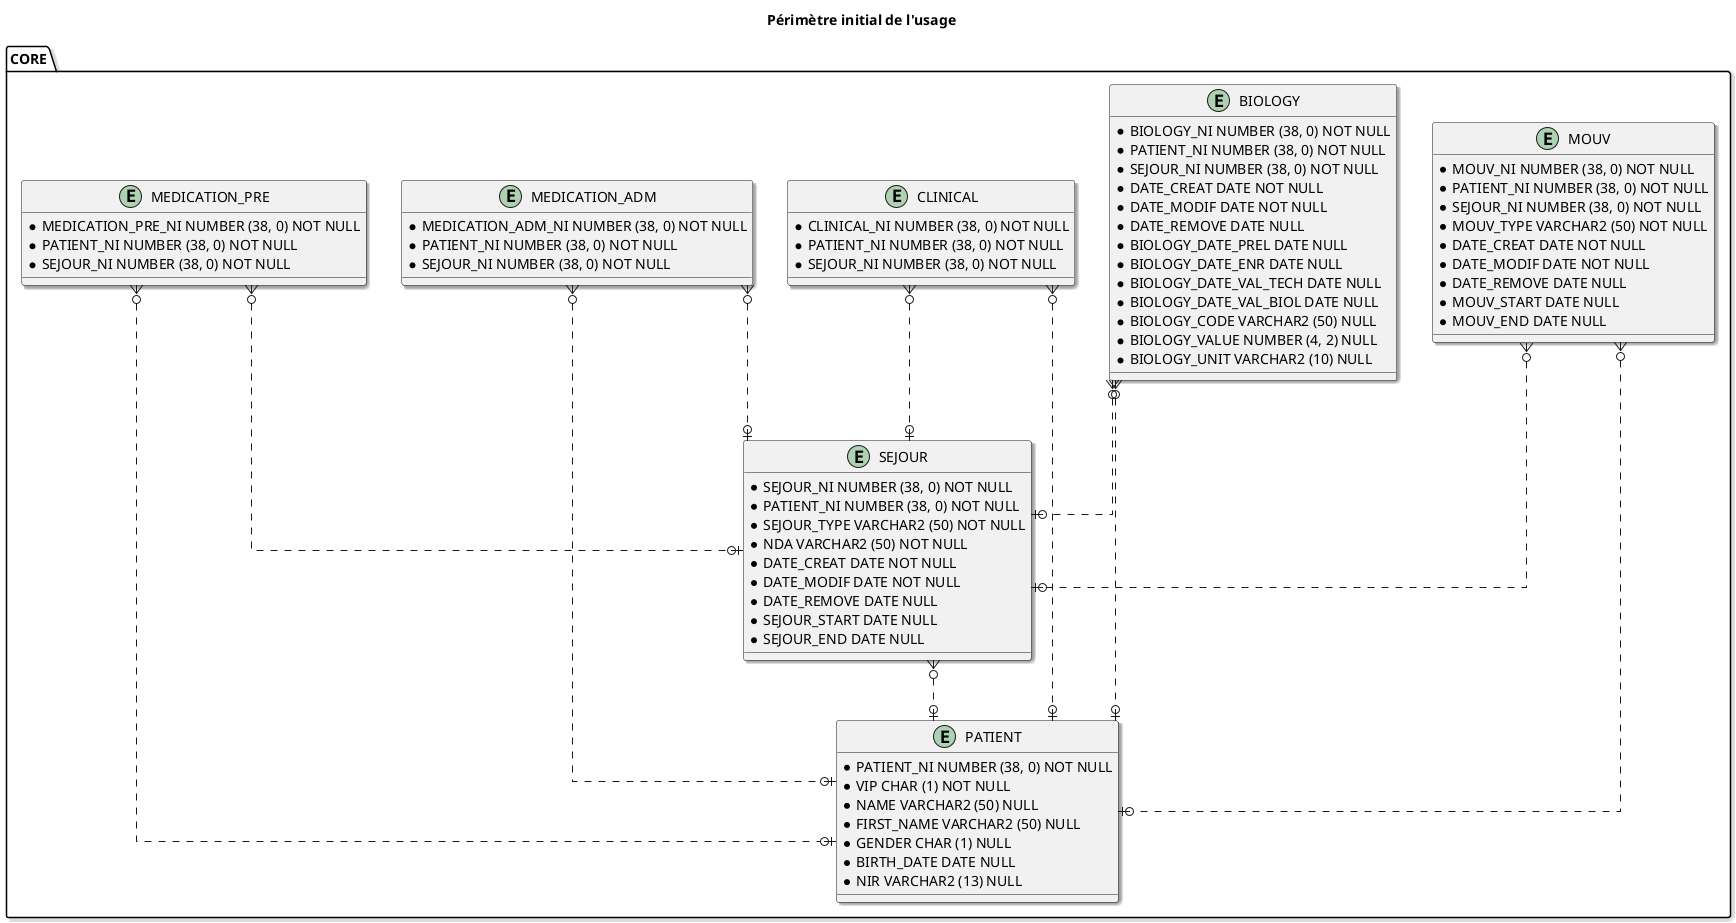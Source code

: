 @startuml

skinparam Shadowing 1.0
' avoid problems with angled crows feet
skinparam linetype ortho

title
Périmètre initial de l'usage
end title

entity CORE.PATIENT {
  * {field} PATIENT_NI NUMBER (38, 0) NOT NULL
  * {field} VIP CHAR (1) NOT NULL
  * {field} NAME VARCHAR2 (50) NULL
  * {field} FIRST_NAME VARCHAR2 (50) NULL
  * {field} GENDER CHAR (1) NULL
  * {field} BIRTH_DATE DATE NULL
  * {field} NIR VARCHAR2 (13) NULL
}

entity CORE.SEJOUR {
  * {field} SEJOUR_NI NUMBER (38, 0) NOT NULL
  * {field} PATIENT_NI NUMBER (38, 0) NOT NULL
  * {field} SEJOUR_TYPE VARCHAR2 (50) NOT NULL
  * {field} NDA VARCHAR2 (50) NOT NULL
  * {field} DATE_CREAT DATE NOT NULL
  * {field} DATE_MODIF DATE NOT NULL
  * {field} DATE_REMOVE DATE NULL
  * {field} SEJOUR_START DATE NULL
  * {field} SEJOUR_END DATE NULL
}

entity CORE.MOUV {
  * {field} MOUV_NI NUMBER (38, 0) NOT NULL
  * {field} PATIENT_NI NUMBER (38, 0) NOT NULL
  * {field} SEJOUR_NI NUMBER (38, 0) NOT NULL
  * {field} MOUV_TYPE VARCHAR2 (50) NOT NULL
  * {field} DATE_CREAT DATE NOT NULL
  * {field} DATE_MODIF DATE NOT NULL
  * {field} DATE_REMOVE DATE NULL
  * {field} MOUV_START DATE NULL
  * {field} MOUV_END DATE NULL
}

entity CORE.BIOLOGY {
  * {field} BIOLOGY_NI NUMBER (38, 0) NOT NULL
  * {field} PATIENT_NI NUMBER (38, 0) NOT NULL
  * {field} SEJOUR_NI NUMBER (38, 0) NOT NULL
  * {field} DATE_CREAT DATE NOT NULL
  * {field} DATE_MODIF DATE NOT NULL
  * {field} DATE_REMOVE DATE NULL
  * {field} BIOLOGY_DATE_PREL DATE NULL
  * {field} BIOLOGY_DATE_ENR DATE NULL
  * {field} BIOLOGY_DATE_VAL_TECH DATE NULL
  * {field} BIOLOGY_DATE_VAL_BIOL DATE NULL
  * {field} BIOLOGY_CODE VARCHAR2 (50) NULL
  * {field} BIOLOGY_VALUE NUMBER (4, 2) NULL
  * {field} BIOLOGY_UNIT VARCHAR2 (10) NULL
}

entity CORE.CLINICAL {
  * {field} CLINICAL_NI NUMBER (38, 0) NOT NULL
  * {field} PATIENT_NI NUMBER (38, 0) NOT NULL
  * {field} SEJOUR_NI NUMBER (38, 0) NOT NULL
}

entity CORE.MEDICATION_ADM {
  * {field} MEDICATION_ADM_NI NUMBER (38, 0) NOT NULL
  * {field} PATIENT_NI NUMBER (38, 0) NOT NULL
  * {field} SEJOUR_NI NUMBER (38, 0) NOT NULL
}

entity CORE.MEDICATION_PRE {
  * {field} MEDICATION_PRE_NI NUMBER (38, 0) NOT NULL
  * {field} PATIENT_NI NUMBER (38, 0) NOT NULL
  * {field} SEJOUR_NI NUMBER (38, 0) NOT NULL
}



CORE.SEJOUR }o..o| CORE.PATIENT

CORE.MOUV }o..o| CORE.PATIENT
CORE.MOUV }o..o| CORE.SEJOUR

CORE.BIOLOGY }o..o| CORE.PATIENT
CORE.BIOLOGY }o..o| CORE.SEJOUR

CORE.CLINICAL }o..o| CORE.PATIENT
CORE.CLINICAL }o..o| CORE.SEJOUR

CORE.MEDICATION_ADM }o..o| CORE.PATIENT
CORE.MEDICATION_ADM }o..o| CORE.SEJOUR

CORE.MEDICATION_PRE }o..o| CORE.PATIENT
CORE.MEDICATION_PRE }o..o| CORE.SEJOUR

@enduml

